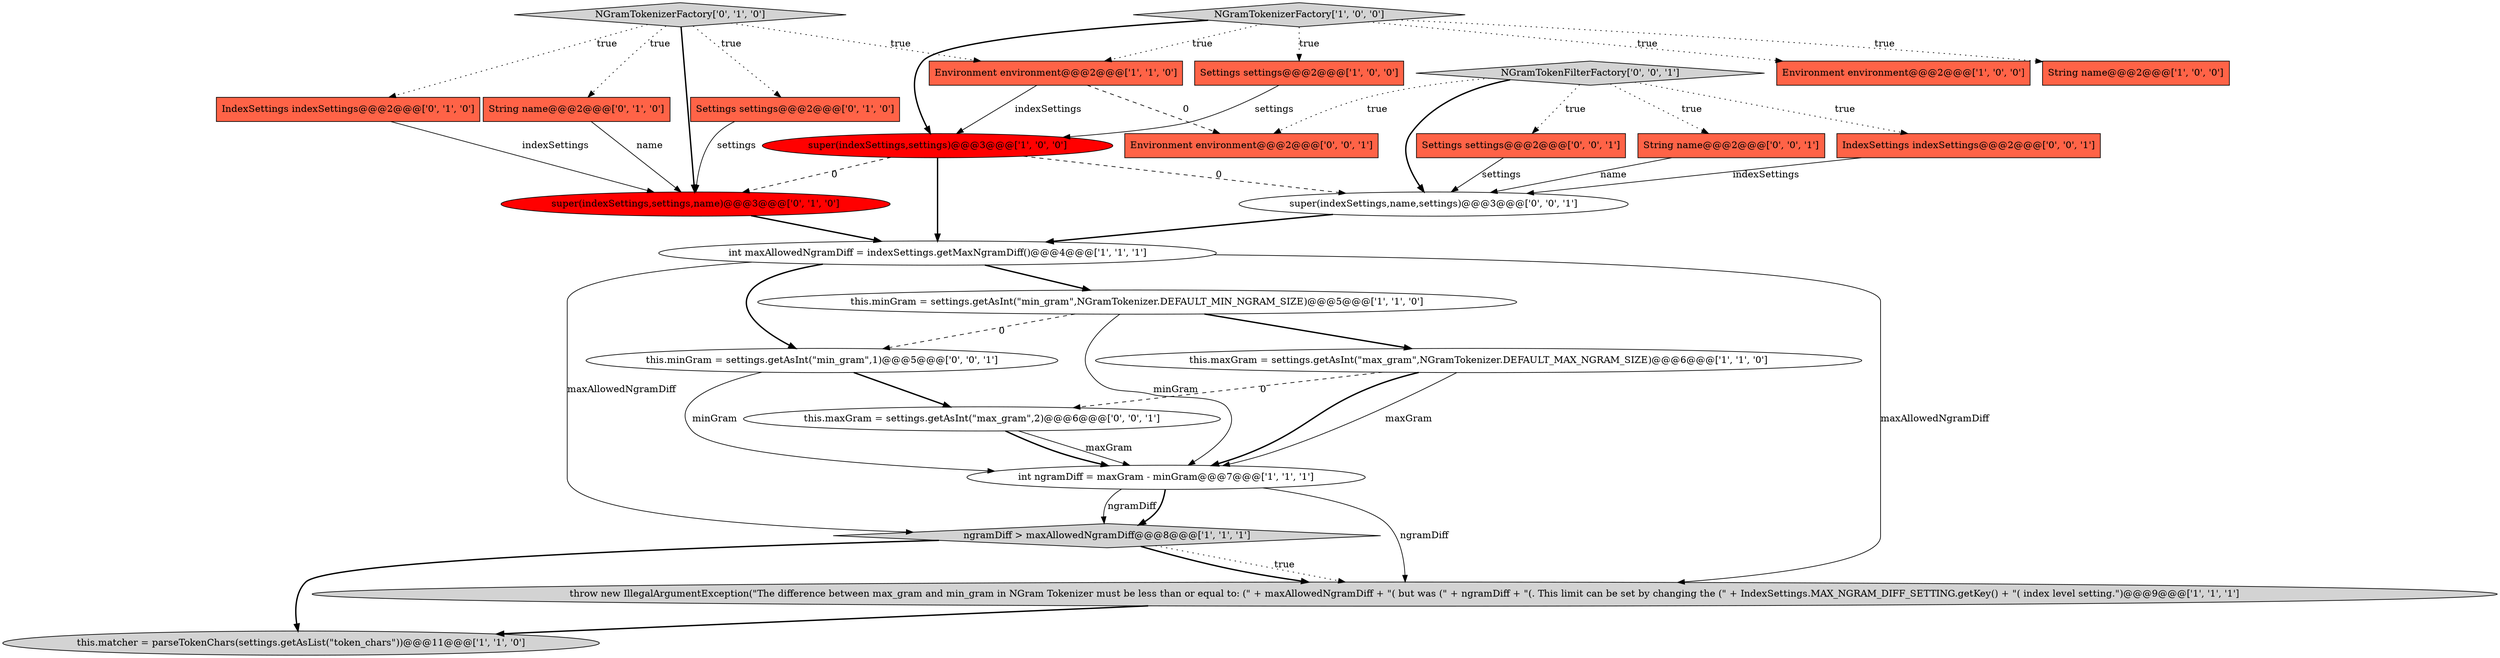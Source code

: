 digraph {
15 [style = filled, label = "String name@@@2@@@['0', '1', '0']", fillcolor = tomato, shape = box image = "AAA0AAABBB2BBB"];
17 [style = filled, label = "super(indexSettings,settings,name)@@@3@@@['0', '1', '0']", fillcolor = red, shape = ellipse image = "AAA1AAABBB2BBB"];
24 [style = filled, label = "Settings settings@@@2@@@['0', '0', '1']", fillcolor = tomato, shape = box image = "AAA0AAABBB3BBB"];
11 [style = filled, label = "this.minGram = settings.getAsInt(\"min_gram\",NGramTokenizer.DEFAULT_MIN_NGRAM_SIZE)@@@5@@@['1', '1', '0']", fillcolor = white, shape = ellipse image = "AAA0AAABBB1BBB"];
22 [style = filled, label = "String name@@@2@@@['0', '0', '1']", fillcolor = tomato, shape = box image = "AAA0AAABBB3BBB"];
19 [style = filled, label = "this.minGram = settings.getAsInt(\"min_gram\",1)@@@5@@@['0', '0', '1']", fillcolor = white, shape = ellipse image = "AAA0AAABBB3BBB"];
21 [style = filled, label = "IndexSettings indexSettings@@@2@@@['0', '0', '1']", fillcolor = tomato, shape = box image = "AAA0AAABBB3BBB"];
25 [style = filled, label = "Environment environment@@@2@@@['0', '0', '1']", fillcolor = tomato, shape = box image = "AAA0AAABBB3BBB"];
2 [style = filled, label = "Environment environment@@@2@@@['1', '0', '0']", fillcolor = tomato, shape = box image = "AAA0AAABBB1BBB"];
20 [style = filled, label = "super(indexSettings,name,settings)@@@3@@@['0', '0', '1']", fillcolor = white, shape = ellipse image = "AAA0AAABBB3BBB"];
0 [style = filled, label = "String name@@@2@@@['1', '0', '0']", fillcolor = tomato, shape = box image = "AAA0AAABBB1BBB"];
5 [style = filled, label = "NGramTokenizerFactory['1', '0', '0']", fillcolor = lightgray, shape = diamond image = "AAA0AAABBB1BBB"];
16 [style = filled, label = "IndexSettings indexSettings@@@2@@@['0', '1', '0']", fillcolor = tomato, shape = box image = "AAA0AAABBB2BBB"];
18 [style = filled, label = "NGramTokenFilterFactory['0', '0', '1']", fillcolor = lightgray, shape = diamond image = "AAA0AAABBB3BBB"];
12 [style = filled, label = "ngramDiff > maxAllowedNgramDiff@@@8@@@['1', '1', '1']", fillcolor = lightgray, shape = diamond image = "AAA0AAABBB1BBB"];
3 [style = filled, label = "throw new IllegalArgumentException(\"The difference between max_gram and min_gram in NGram Tokenizer must be less than or equal to: (\" + maxAllowedNgramDiff + \"( but was (\" + ngramDiff + \"(. This limit can be set by changing the (\" + IndexSettings.MAX_NGRAM_DIFF_SETTING.getKey() + \"( index level setting.\")@@@9@@@['1', '1', '1']", fillcolor = lightgray, shape = ellipse image = "AAA0AAABBB1BBB"];
10 [style = filled, label = "super(indexSettings,settings)@@@3@@@['1', '0', '0']", fillcolor = red, shape = ellipse image = "AAA1AAABBB1BBB"];
1 [style = filled, label = "int ngramDiff = maxGram - minGram@@@7@@@['1', '1', '1']", fillcolor = white, shape = ellipse image = "AAA0AAABBB1BBB"];
14 [style = filled, label = "NGramTokenizerFactory['0', '1', '0']", fillcolor = lightgray, shape = diamond image = "AAA0AAABBB2BBB"];
8 [style = filled, label = "this.matcher = parseTokenChars(settings.getAsList(\"token_chars\"))@@@11@@@['1', '1', '0']", fillcolor = lightgray, shape = ellipse image = "AAA0AAABBB1BBB"];
6 [style = filled, label = "int maxAllowedNgramDiff = indexSettings.getMaxNgramDiff()@@@4@@@['1', '1', '1']", fillcolor = white, shape = ellipse image = "AAA0AAABBB1BBB"];
4 [style = filled, label = "this.maxGram = settings.getAsInt(\"max_gram\",NGramTokenizer.DEFAULT_MAX_NGRAM_SIZE)@@@6@@@['1', '1', '0']", fillcolor = white, shape = ellipse image = "AAA0AAABBB1BBB"];
7 [style = filled, label = "Settings settings@@@2@@@['1', '0', '0']", fillcolor = tomato, shape = box image = "AAA0AAABBB1BBB"];
13 [style = filled, label = "Settings settings@@@2@@@['0', '1', '0']", fillcolor = tomato, shape = box image = "AAA0AAABBB2BBB"];
23 [style = filled, label = "this.maxGram = settings.getAsInt(\"max_gram\",2)@@@6@@@['0', '0', '1']", fillcolor = white, shape = ellipse image = "AAA0AAABBB3BBB"];
9 [style = filled, label = "Environment environment@@@2@@@['1', '1', '0']", fillcolor = tomato, shape = box image = "AAA0AAABBB1BBB"];
9->10 [style = solid, label="indexSettings"];
5->10 [style = bold, label=""];
12->3 [style = dotted, label="true"];
18->25 [style = dotted, label="true"];
6->12 [style = solid, label="maxAllowedNgramDiff"];
6->3 [style = solid, label="maxAllowedNgramDiff"];
17->6 [style = bold, label=""];
11->4 [style = bold, label=""];
18->24 [style = dotted, label="true"];
18->21 [style = dotted, label="true"];
22->20 [style = solid, label="name"];
14->17 [style = bold, label=""];
19->1 [style = solid, label="minGram"];
6->19 [style = bold, label=""];
20->6 [style = bold, label=""];
5->0 [style = dotted, label="true"];
7->10 [style = solid, label="settings"];
23->1 [style = solid, label="maxGram"];
10->6 [style = bold, label=""];
14->13 [style = dotted, label="true"];
14->16 [style = dotted, label="true"];
18->20 [style = bold, label=""];
14->15 [style = dotted, label="true"];
13->17 [style = solid, label="settings"];
1->12 [style = solid, label="ngramDiff"];
11->19 [style = dashed, label="0"];
5->7 [style = dotted, label="true"];
12->8 [style = bold, label=""];
3->8 [style = bold, label=""];
6->11 [style = bold, label=""];
19->23 [style = bold, label=""];
9->25 [style = dashed, label="0"];
10->17 [style = dashed, label="0"];
1->12 [style = bold, label=""];
11->1 [style = solid, label="minGram"];
23->1 [style = bold, label=""];
21->20 [style = solid, label="indexSettings"];
5->9 [style = dotted, label="true"];
10->20 [style = dashed, label="0"];
4->1 [style = bold, label=""];
12->3 [style = bold, label=""];
14->9 [style = dotted, label="true"];
4->1 [style = solid, label="maxGram"];
4->23 [style = dashed, label="0"];
1->3 [style = solid, label="ngramDiff"];
24->20 [style = solid, label="settings"];
16->17 [style = solid, label="indexSettings"];
5->2 [style = dotted, label="true"];
15->17 [style = solid, label="name"];
18->22 [style = dotted, label="true"];
}
